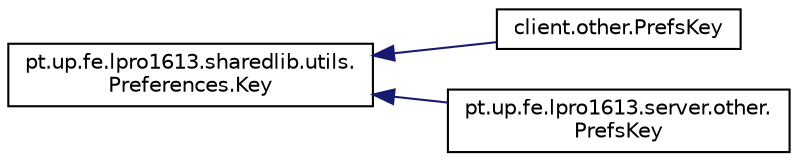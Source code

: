 digraph "Graphical Class Hierarchy"
{
  edge [fontname="Helvetica",fontsize="10",labelfontname="Helvetica",labelfontsize="10"];
  node [fontname="Helvetica",fontsize="10",shape=record];
  rankdir="LR";
  Node0 [label="pt.up.fe.lpro1613.sharedlib.utils.\lPreferences.Key",height=0.2,width=0.4,color="black", fillcolor="white", style="filled",URL="$interfacept_1_1up_1_1fe_1_1lpro1613_1_1sharedlib_1_1utils_1_1_preferences_1_1_key.html"];
  Node0 -> Node1 [dir="back",color="midnightblue",fontsize="10",style="solid",fontname="Helvetica"];
  Node1 [label="client.other.PrefsKey",height=0.2,width=0.4,color="black", fillcolor="white", style="filled",URL="$enumclient_1_1other_1_1_prefs_key.html"];
  Node0 -> Node2 [dir="back",color="midnightblue",fontsize="10",style="solid",fontname="Helvetica"];
  Node2 [label="pt.up.fe.lpro1613.server.other.\lPrefsKey",height=0.2,width=0.4,color="black", fillcolor="white", style="filled",URL="$enumpt_1_1up_1_1fe_1_1lpro1613_1_1server_1_1other_1_1_prefs_key.html"];
}
